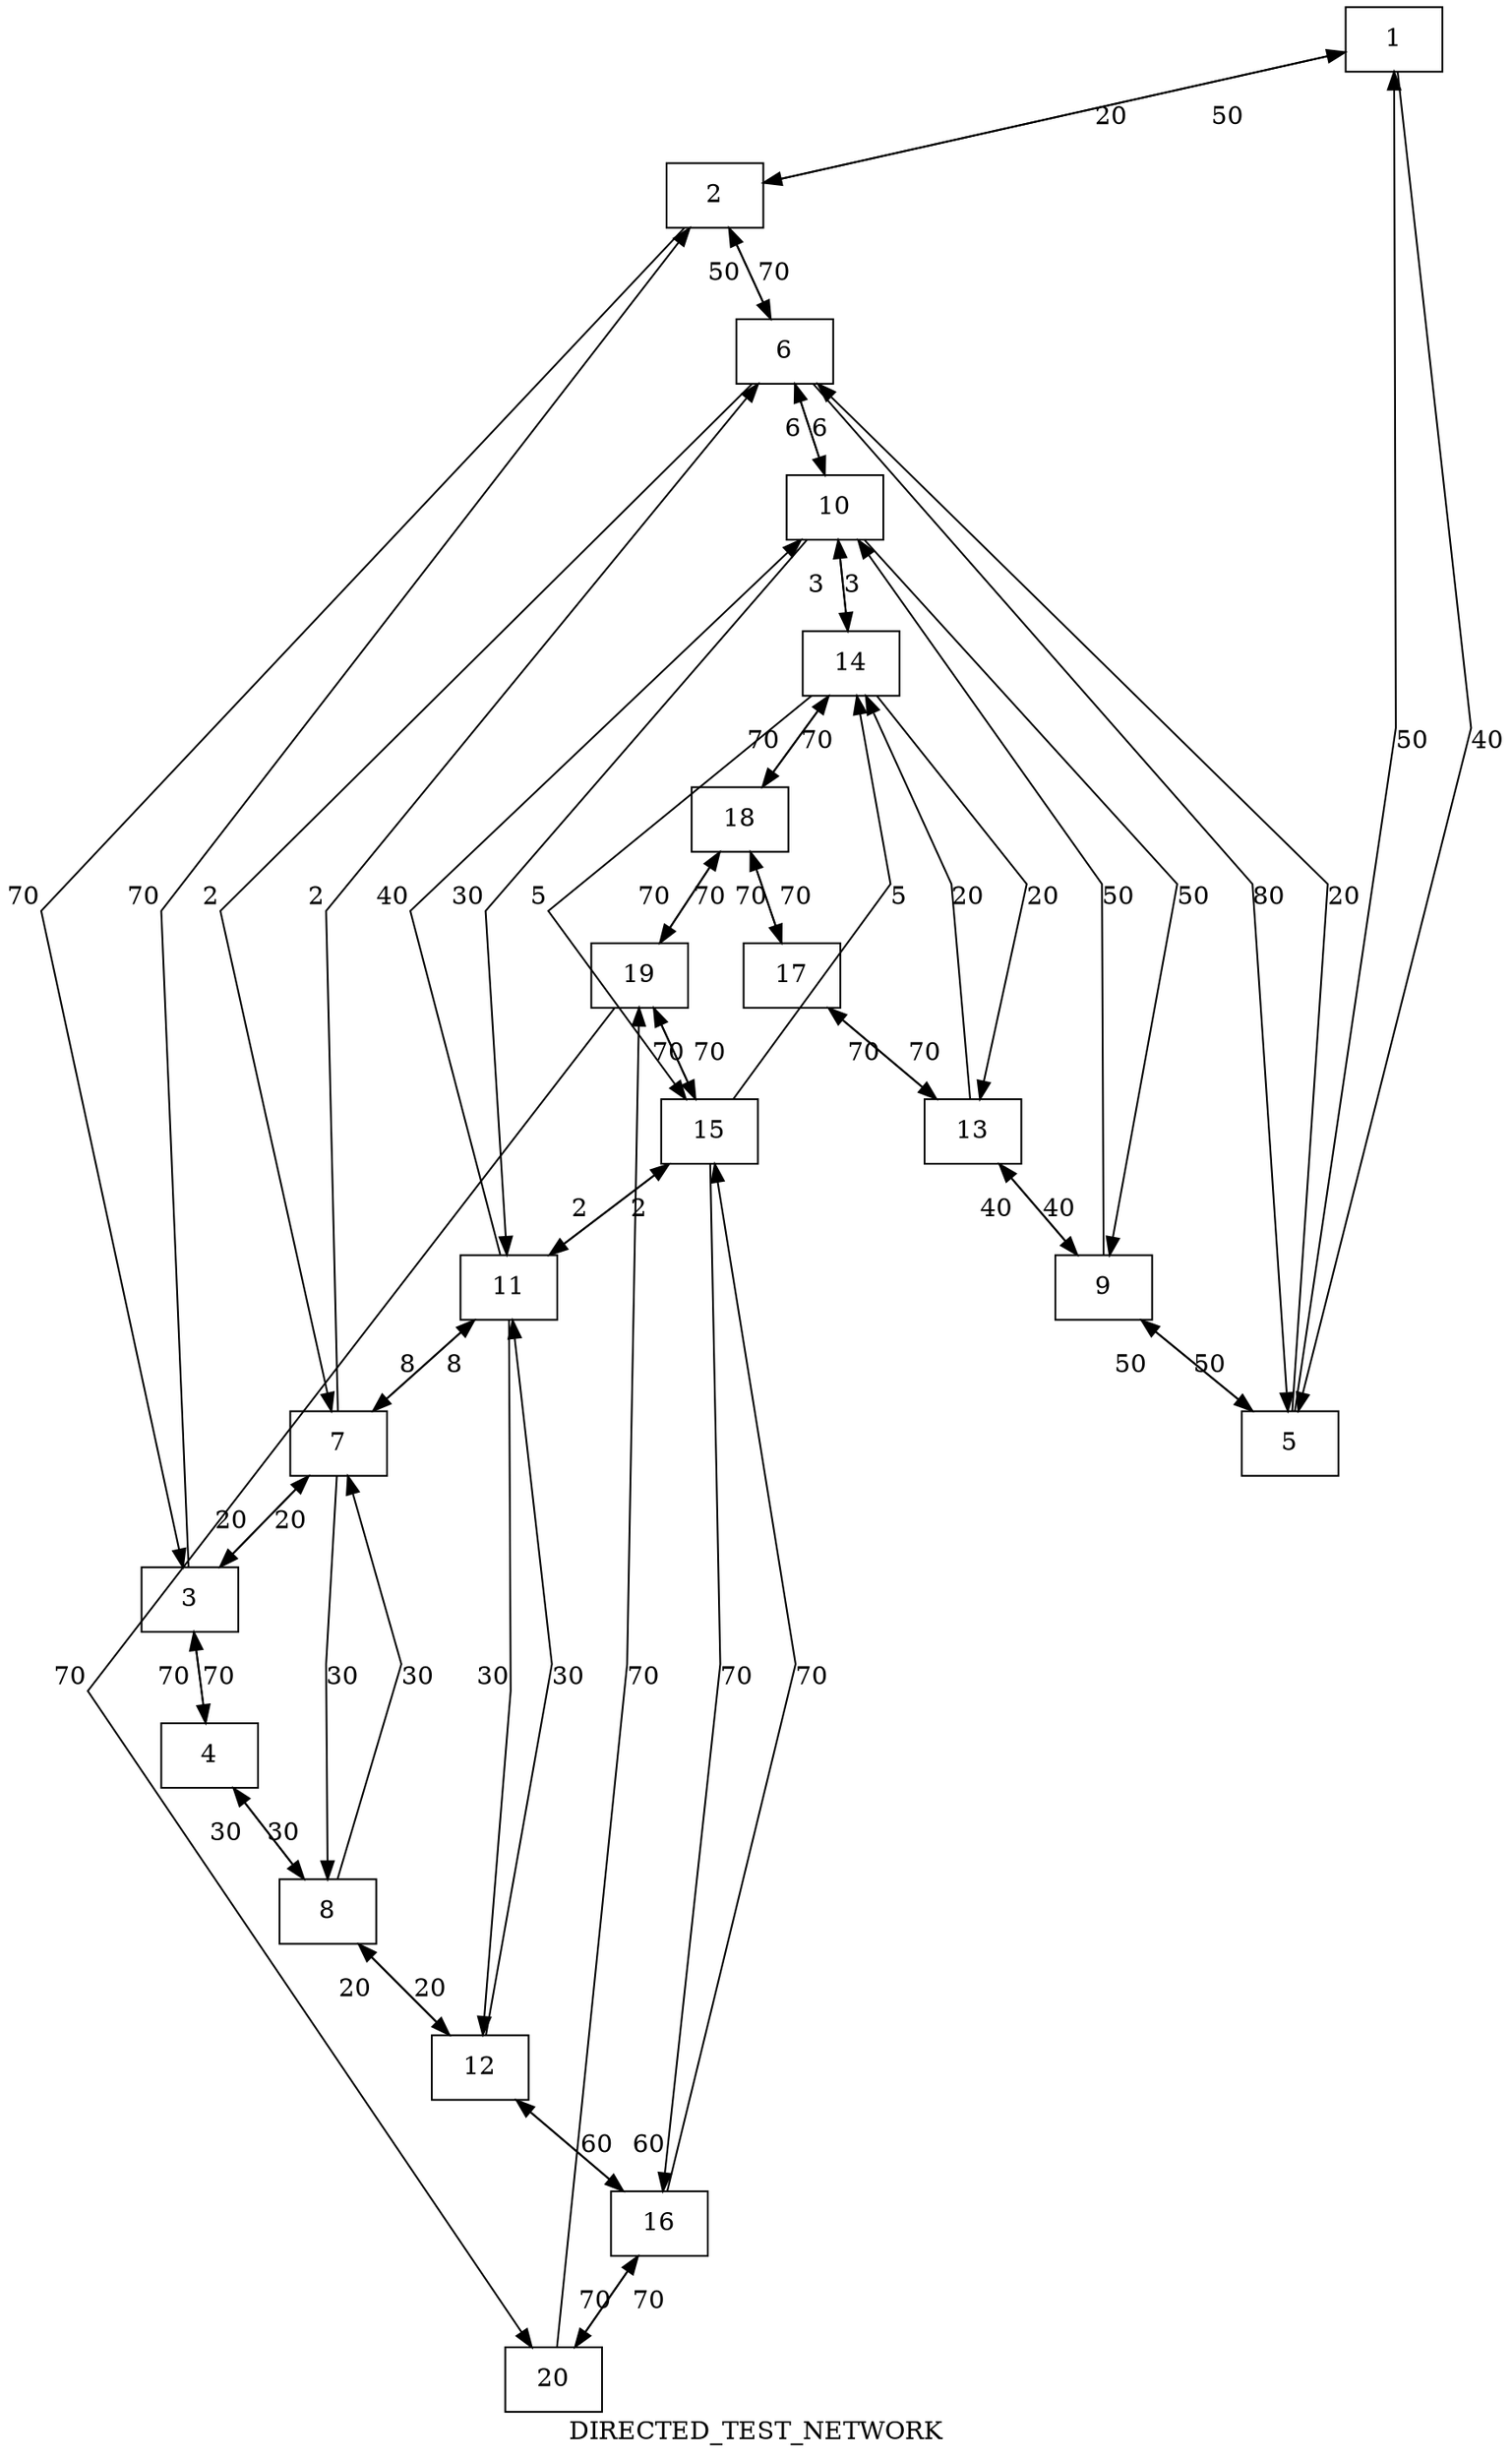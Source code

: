 digraph Test {

	/*compound=true*/
	node [shape=box];
	edge [len=2];
	/*Instantiation of nodes, required to successfully calling .get_node_list() 		(pydot) */
	1[]; 2[]; 3[]; 4[]; 5[]; 6[]; 7[]; 8[];	9[]; 10[]; 11[]; 12[]; 13[]; 14[];
	15[]; 16[]; 17[]; 18[]; 19[]; 20[];
	overlap = scale;
	splines = false;
	label = DIRECTED_TEST_NETWORK;
	//orientation = portrait;

	1 -> 2	[label=20,throughput=16,latency=4,delay=3,bandwidth = 10];
	2 -> 1	[label=50,throughput=16,latency=4,delay=3,bandwidth = 10];
	1 -> 5	[label=40,throughput=12,latency=3,delay=2,bandwidth = 20];
	5 -> 1	[label=50,throughput=12,latency=3,delay=2,bandwidth = 20];
	2 -> 3	[label=70,throughput=10,latency=2,delay=4,bandwidth = 20];
	3 -> 2	[label=70,throughput=10,latency=2,delay=4,bandwidth = 20];
	2 -> 6	[label=70,throughput=9,latency=5,delay=1,bandwidth = 20];
	6 -> 2	[label=50,throughput=9,latency=5,delay=1,bandwidth = 20];
	3 -> 4	[label=70,throughput=11,latency=6,delay=2,bandwidth = 20];
	4 -> 3	[label=70,throughput=11,latency=6,delay=2,bandwidth = 20];
	3 -> 7	[label=20,throughput=14,latency=8,delay=3,bandwidth = 20];
	7 -> 3	[label=20,throughput=14,latency=8,delay=3,bandwidth = 20];
	4 -> 8	[label=30,throughput=16,latency=9,delay=2,bandwidth = 20];
	8 -> 4	[label=30,throughput=16,latency=9,delay=2,bandwidth = 20];
	5 -> 6	[label=20,throughput=17,latency=3,delay=1,bandwidth = 20];
	6 -> 5	[label=80,throughput=17,latency=3,delay=1,bandwidth = 20];
	5 -> 9	[label=50,throughput=20,latency=10,delay=5,bandwidth = 10];
	9 -> 5	[label=50,throughput=20,latency=10,delay=5,bandwidth = 10];
	6 -> 7	[label=2,throughput=30,latency=3,delay=4,bandwidth = 20];
	7 -> 6	[label=2,throughput=30,latency=3,delay=4,bandwidth = 20];
	6 -> 10	[label=6,throughput=15,latency=1,delay=2,bandwidth = 20];
	10 -> 6	[label=6,throughput=15,latency=1,delay=2,bandwidth = 20];
	7 -> 8	[label=30,throughput=15,latency=2,delay=3,bandwidth = 20];
	8 -> 7	[label=30,throughput=15,latency=2,delay=3,bandwidth = 20];
	7 -> 11	[label=8,throughput=18,latency=4,delay=1,bandwidth = 20];
	11 -> 7	[label=8,throughput=18,latency=4,delay=1,bandwidth = 20];
	8 -> 12	[label=20,throughput=19,latency=5,delay=4,bandwidth = 10];
	12 -> 8	[label=20,throughput=19,latency=5,delay=4,bandwidth = 10];
	9 -> 10	[label=50,throughput=17,latency=8,delay=1,bandwidth = 20];
	10 -> 9	[label=50,throughput=17,latency=8,delay=1,bandwidth = 20];
	9 -> 13	[label=40,throughput=22,latency=8,delay=2,bandwidth = 10];
	13 -> 9	[label=40,throughput=22,latency=8,delay=2,bandwidth = 10];
	10 -> 11[label=30,throughput=23,latency=9,delay=2,bandwidth = 20];
	11 -> 10[label=40,throughput=23,latency=9,delay=2,bandwidth = 20];
	10 -> 14[label=3,throughput=31,latency=3,delay=3,bandwidth = 20];
	14 -> 10[label=3,throughput=31,latency=3,delay=3,bandwidth = 20];
	11 -> 12[label=30,throughput=36,latency=2,delay=5,bandwidth = 20];
	12 -> 11[label=30,throughput=36,latency=2,delay=5,bandwidth = 20];
	11 -> 15[label=2,throughput=22,latency=5,delay=1,bandwidth = 10];
	15 -> 11[label=2,throughput=22,latency=5,delay=1,bandwidth = 10];
	12 -> 16[label=60,throughput=12,latency=9,delay=4,bandwidth = 20];
	16 -> 12[label=60,throughput=12,latency=9,delay=4,bandwidth = 20];
	13 -> 14[label=20,throughput=27,latency=10,delay=2,bandwidth = 20];
	14 -> 13[label=20,throughput=27,latency=10,delay=2,bandwidth = 20];
	14 -> 15[label=5,throughput=26,latency=1,delay=1,bandwidth = 20];
	15 -> 14[label=5,throughput=26,latency=1,delay=1,bandwidth = 20];
	15 -> 16[label=70,throughput=14,latency=1,delay=3,bandwidth = 20];
	16 -> 15[label=70,throughput=14,latency=1,delay=3,bandwidth = 20];
	17 -> 13[label=70,throughput=14,latency=1,delay=3,bandwidth = 20];
	13 -> 17[label=70,throughput=14,latency=1,delay=3,bandwidth = 20];
	17 -> 18[label=70,throughput=14,latency=1,delay=3,bandwidth = 20];
	18 -> 17[label=70,throughput=14,latency=1,delay=3,bandwidth = 20];
	18 -> 14[label=70,throughput=14,latency=1,delay=3,bandwidth = 20];
	14 -> 18[label=70,throughput=14,latency=1,delay=3,bandwidth = 20];
	18 -> 19[label=70,throughput=14,latency=1,delay=3,bandwidth = 20];
	19 -> 18[label=70,throughput=14,latency=1,delay=3,bandwidth = 20];
	19 -> 15[label=70,throughput=14,latency=1,delay=3,bandwidth = 20];
	15 -> 19[label=70,throughput=14,latency=1,delay=3,bandwidth = 20];
	19 -> 20[label=70,throughput=14,latency=1,delay=3,bandwidth = 20];
	20 -> 19[label=70,throughput=14,latency=1,delay=3,bandwidth = 20];
	20 -> 16[label=70,throughput=14,latency=1,delay=3,bandwidth = 20];
	16 -> 20[label=70,throughput=14,latency=1,delay=3,bandwidth = 20];

}
